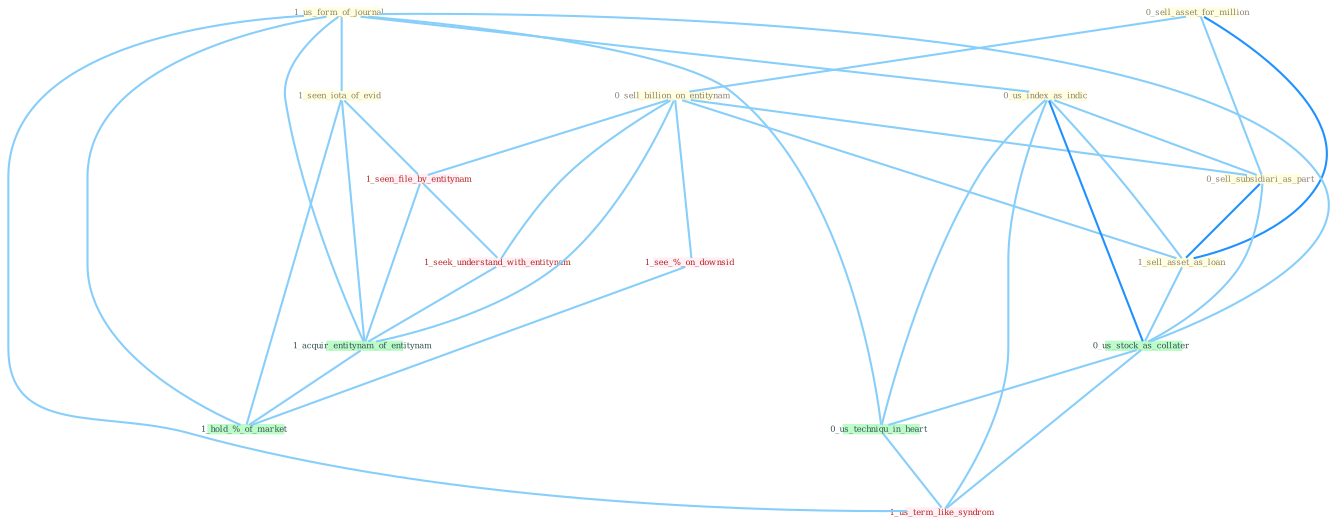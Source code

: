 Graph G{ 
    node
    [shape=polygon,style=filled,width=.5,height=.06,color="#BDFCC9",fixedsize=true,fontsize=4,
    fontcolor="#2f4f4f"];
    {node
    [color="#ffffe0", fontcolor="#8b7d6b"] "0_sell_asset_for_million " "1_us_form_of_journal " "1_seen_iota_of_evid " "0_sell_billion_on_entitynam " "0_us_index_as_indic " "0_sell_subsidiari_as_part " "1_sell_asset_as_loan "}
{node [color="#fff0f5", fontcolor="#b22222"] "1_seen_file_by_entitynam " "1_seek_understand_with_entitynam " "1_see_%_on_downsid " "1_us_term_like_syndrom "}
edge [color="#B0E2FF"];

	"0_sell_asset_for_million " -- "0_sell_billion_on_entitynam " [w="1", color="#87cefa" ];
	"0_sell_asset_for_million " -- "0_sell_subsidiari_as_part " [w="1", color="#87cefa" ];
	"0_sell_asset_for_million " -- "1_sell_asset_as_loan " [w="2", color="#1e90ff" , len=0.8];
	"1_us_form_of_journal " -- "1_seen_iota_of_evid " [w="1", color="#87cefa" ];
	"1_us_form_of_journal " -- "0_us_index_as_indic " [w="1", color="#87cefa" ];
	"1_us_form_of_journal " -- "0_us_stock_as_collater " [w="1", color="#87cefa" ];
	"1_us_form_of_journal " -- "1_acquir_entitynam_of_entitynam " [w="1", color="#87cefa" ];
	"1_us_form_of_journal " -- "0_us_techniqu_in_heart " [w="1", color="#87cefa" ];
	"1_us_form_of_journal " -- "1_us_term_like_syndrom " [w="1", color="#87cefa" ];
	"1_us_form_of_journal " -- "1_hold_%_of_market " [w="1", color="#87cefa" ];
	"1_seen_iota_of_evid " -- "1_seen_file_by_entitynam " [w="1", color="#87cefa" ];
	"1_seen_iota_of_evid " -- "1_acquir_entitynam_of_entitynam " [w="1", color="#87cefa" ];
	"1_seen_iota_of_evid " -- "1_hold_%_of_market " [w="1", color="#87cefa" ];
	"0_sell_billion_on_entitynam " -- "0_sell_subsidiari_as_part " [w="1", color="#87cefa" ];
	"0_sell_billion_on_entitynam " -- "1_sell_asset_as_loan " [w="1", color="#87cefa" ];
	"0_sell_billion_on_entitynam " -- "1_seen_file_by_entitynam " [w="1", color="#87cefa" ];
	"0_sell_billion_on_entitynam " -- "1_seek_understand_with_entitynam " [w="1", color="#87cefa" ];
	"0_sell_billion_on_entitynam " -- "1_acquir_entitynam_of_entitynam " [w="1", color="#87cefa" ];
	"0_sell_billion_on_entitynam " -- "1_see_%_on_downsid " [w="1", color="#87cefa" ];
	"0_us_index_as_indic " -- "0_sell_subsidiari_as_part " [w="1", color="#87cefa" ];
	"0_us_index_as_indic " -- "1_sell_asset_as_loan " [w="1", color="#87cefa" ];
	"0_us_index_as_indic " -- "0_us_stock_as_collater " [w="2", color="#1e90ff" , len=0.8];
	"0_us_index_as_indic " -- "0_us_techniqu_in_heart " [w="1", color="#87cefa" ];
	"0_us_index_as_indic " -- "1_us_term_like_syndrom " [w="1", color="#87cefa" ];
	"0_sell_subsidiari_as_part " -- "1_sell_asset_as_loan " [w="2", color="#1e90ff" , len=0.8];
	"0_sell_subsidiari_as_part " -- "0_us_stock_as_collater " [w="1", color="#87cefa" ];
	"1_sell_asset_as_loan " -- "0_us_stock_as_collater " [w="1", color="#87cefa" ];
	"1_seen_file_by_entitynam " -- "1_seek_understand_with_entitynam " [w="1", color="#87cefa" ];
	"1_seen_file_by_entitynam " -- "1_acquir_entitynam_of_entitynam " [w="1", color="#87cefa" ];
	"0_us_stock_as_collater " -- "0_us_techniqu_in_heart " [w="1", color="#87cefa" ];
	"0_us_stock_as_collater " -- "1_us_term_like_syndrom " [w="1", color="#87cefa" ];
	"1_seek_understand_with_entitynam " -- "1_acquir_entitynam_of_entitynam " [w="1", color="#87cefa" ];
	"1_acquir_entitynam_of_entitynam " -- "1_hold_%_of_market " [w="1", color="#87cefa" ];
	"0_us_techniqu_in_heart " -- "1_us_term_like_syndrom " [w="1", color="#87cefa" ];
	"1_see_%_on_downsid " -- "1_hold_%_of_market " [w="1", color="#87cefa" ];
}